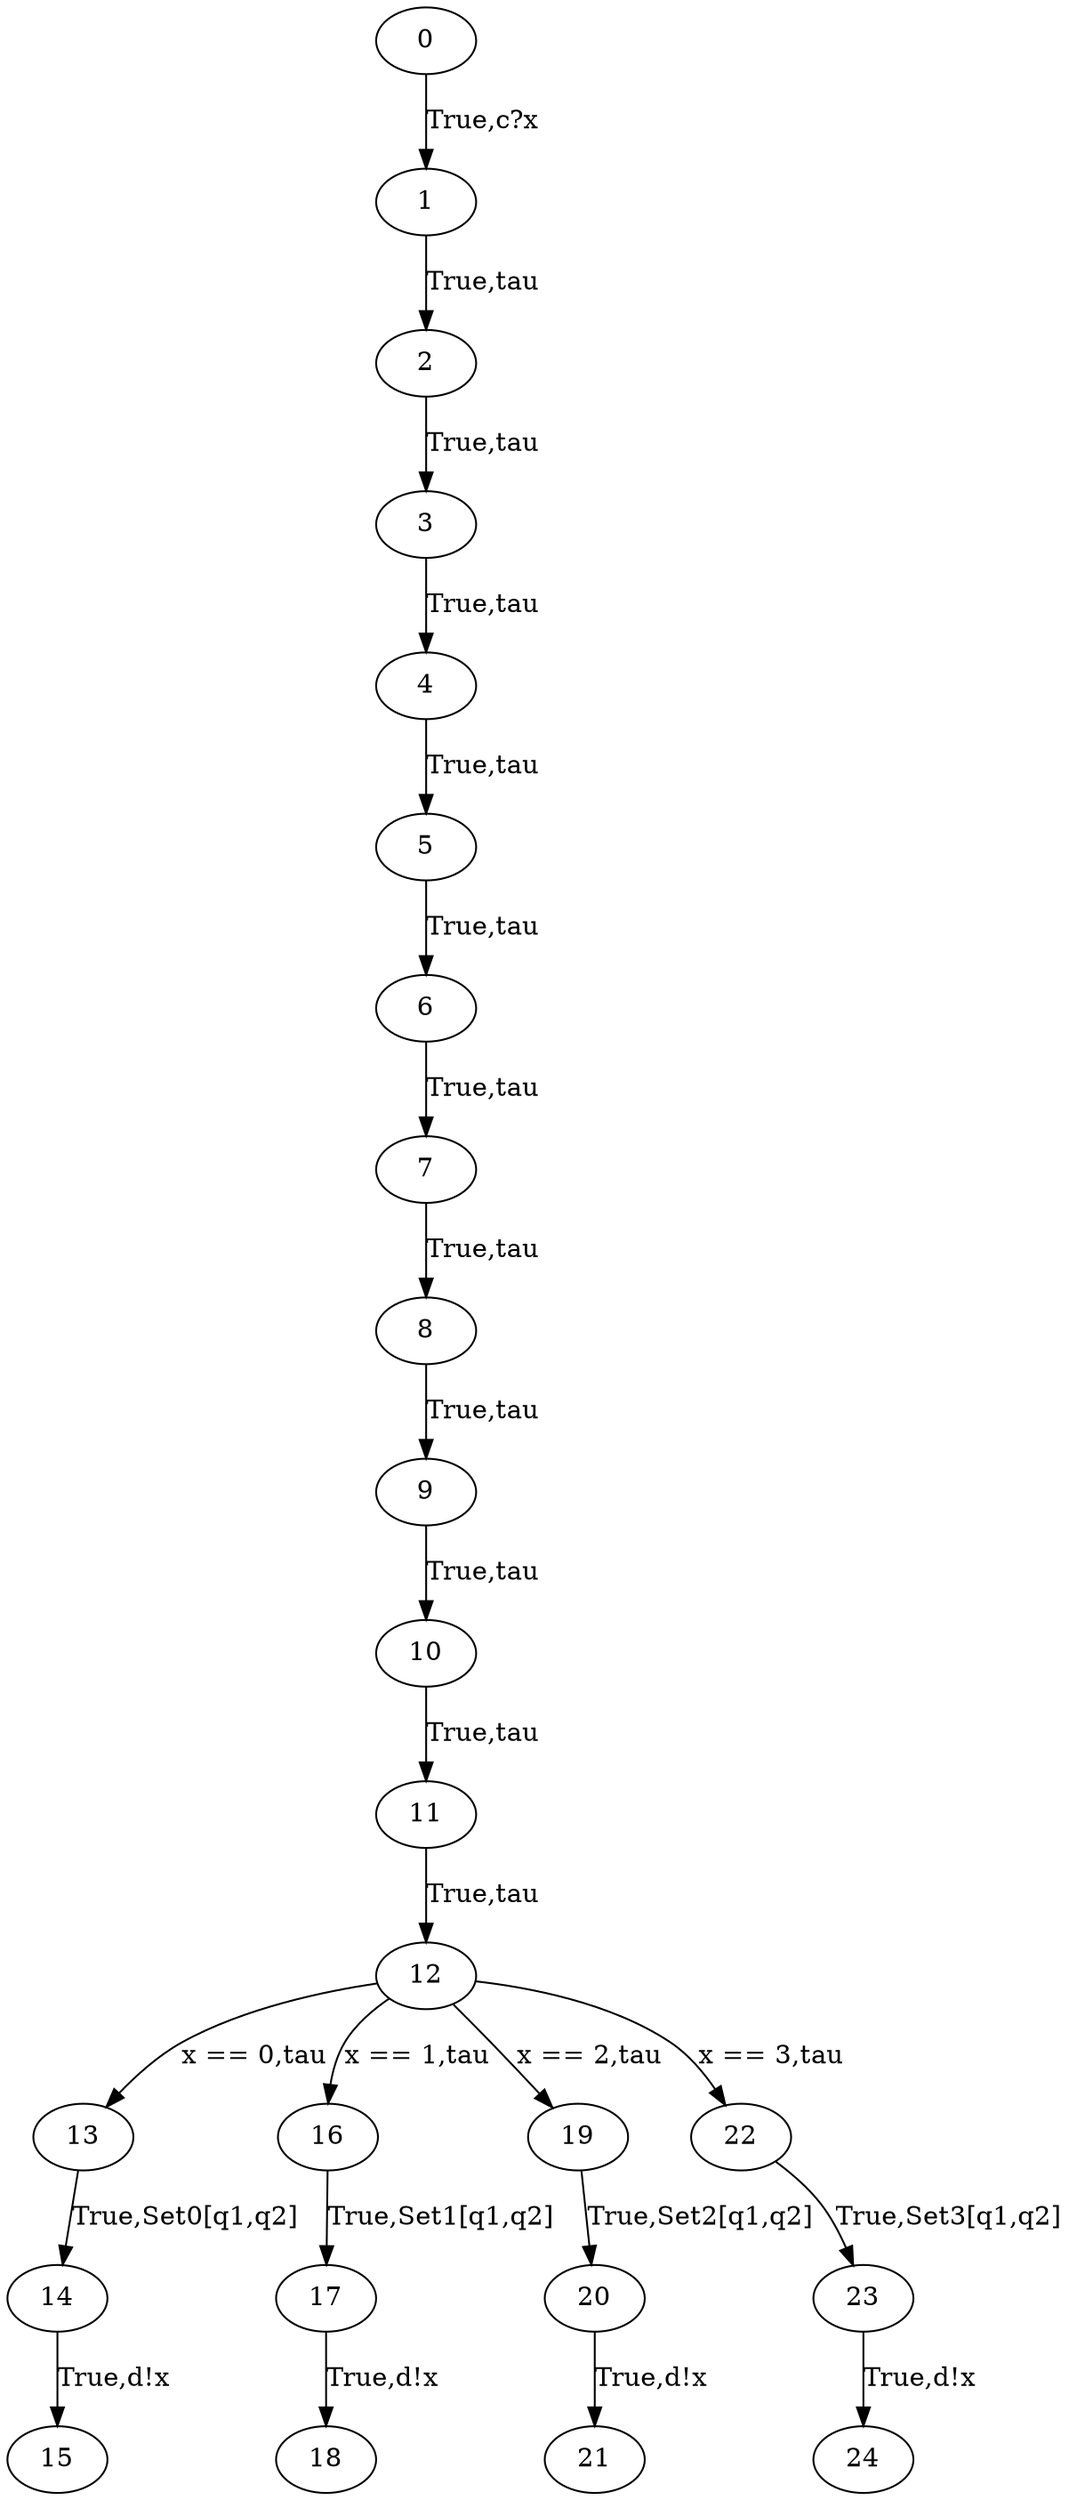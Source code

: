 // The qLTS Spec
digraph {
	0 -> 1 [label="True,c?x"]
	1 -> 2 [label="True,tau"]
	2 -> 3 [label="True,tau"]
	3 -> 4 [label="True,tau"]
	4 -> 5 [label="True,tau"]
	5 -> 6 [label="True,tau"]
	6 -> 7 [label="True,tau"]
	7 -> 8 [label="True,tau"]
	8 -> 9 [label="True,tau"]
	9 -> 10 [label="True,tau"]
	10 -> 11 [label="True,tau"]
	11 -> 12 [label="True,tau"]
	12 -> 13 [label="x == 0,tau"]
	13 -> 14 [label="True,Set0[q1,q2]"]
	14 -> 15 [label="True,d!x"]
	12 -> 16 [label="x == 1,tau"]
	16 -> 17 [label="True,Set1[q1,q2]"]
	17 -> 18 [label="True,d!x"]
	12 -> 19 [label="x == 2,tau"]
	19 -> 20 [label="True,Set2[q1,q2]"]
	20 -> 21 [label="True,d!x"]
	12 -> 22 [label="x == 3,tau"]
	22 -> 23 [label="True,Set3[q1,q2]"]
	23 -> 24 [label="True,d!x"]
}

